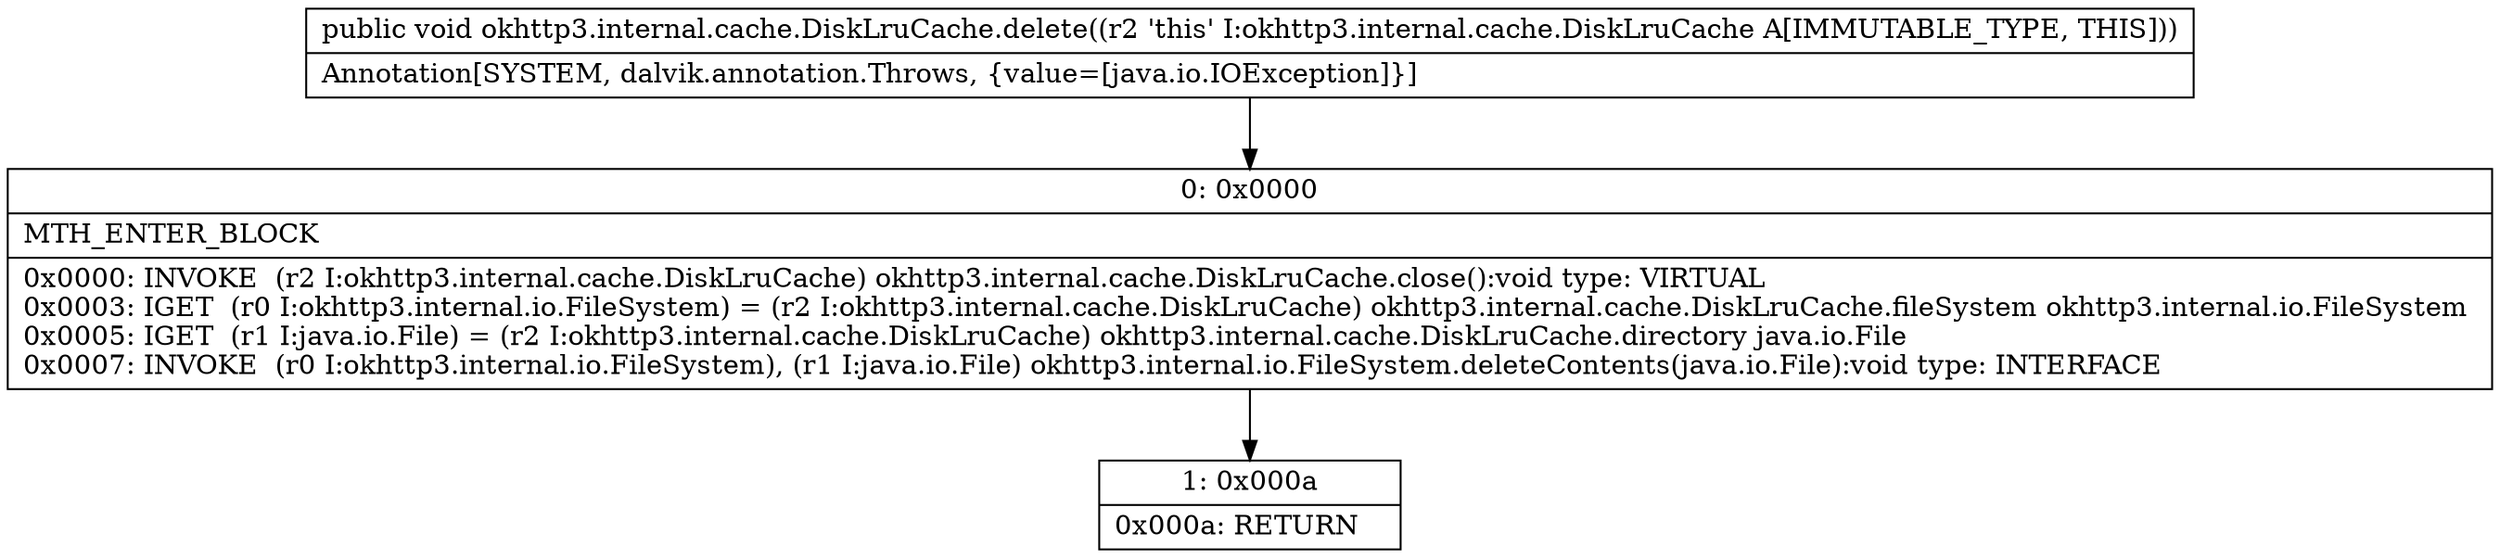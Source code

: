 digraph "CFG forokhttp3.internal.cache.DiskLruCache.delete()V" {
Node_0 [shape=record,label="{0\:\ 0x0000|MTH_ENTER_BLOCK\l|0x0000: INVOKE  (r2 I:okhttp3.internal.cache.DiskLruCache) okhttp3.internal.cache.DiskLruCache.close():void type: VIRTUAL \l0x0003: IGET  (r0 I:okhttp3.internal.io.FileSystem) = (r2 I:okhttp3.internal.cache.DiskLruCache) okhttp3.internal.cache.DiskLruCache.fileSystem okhttp3.internal.io.FileSystem \l0x0005: IGET  (r1 I:java.io.File) = (r2 I:okhttp3.internal.cache.DiskLruCache) okhttp3.internal.cache.DiskLruCache.directory java.io.File \l0x0007: INVOKE  (r0 I:okhttp3.internal.io.FileSystem), (r1 I:java.io.File) okhttp3.internal.io.FileSystem.deleteContents(java.io.File):void type: INTERFACE \l}"];
Node_1 [shape=record,label="{1\:\ 0x000a|0x000a: RETURN   \l}"];
MethodNode[shape=record,label="{public void okhttp3.internal.cache.DiskLruCache.delete((r2 'this' I:okhttp3.internal.cache.DiskLruCache A[IMMUTABLE_TYPE, THIS]))  | Annotation[SYSTEM, dalvik.annotation.Throws, \{value=[java.io.IOException]\}]\l}"];
MethodNode -> Node_0;
Node_0 -> Node_1;
}

